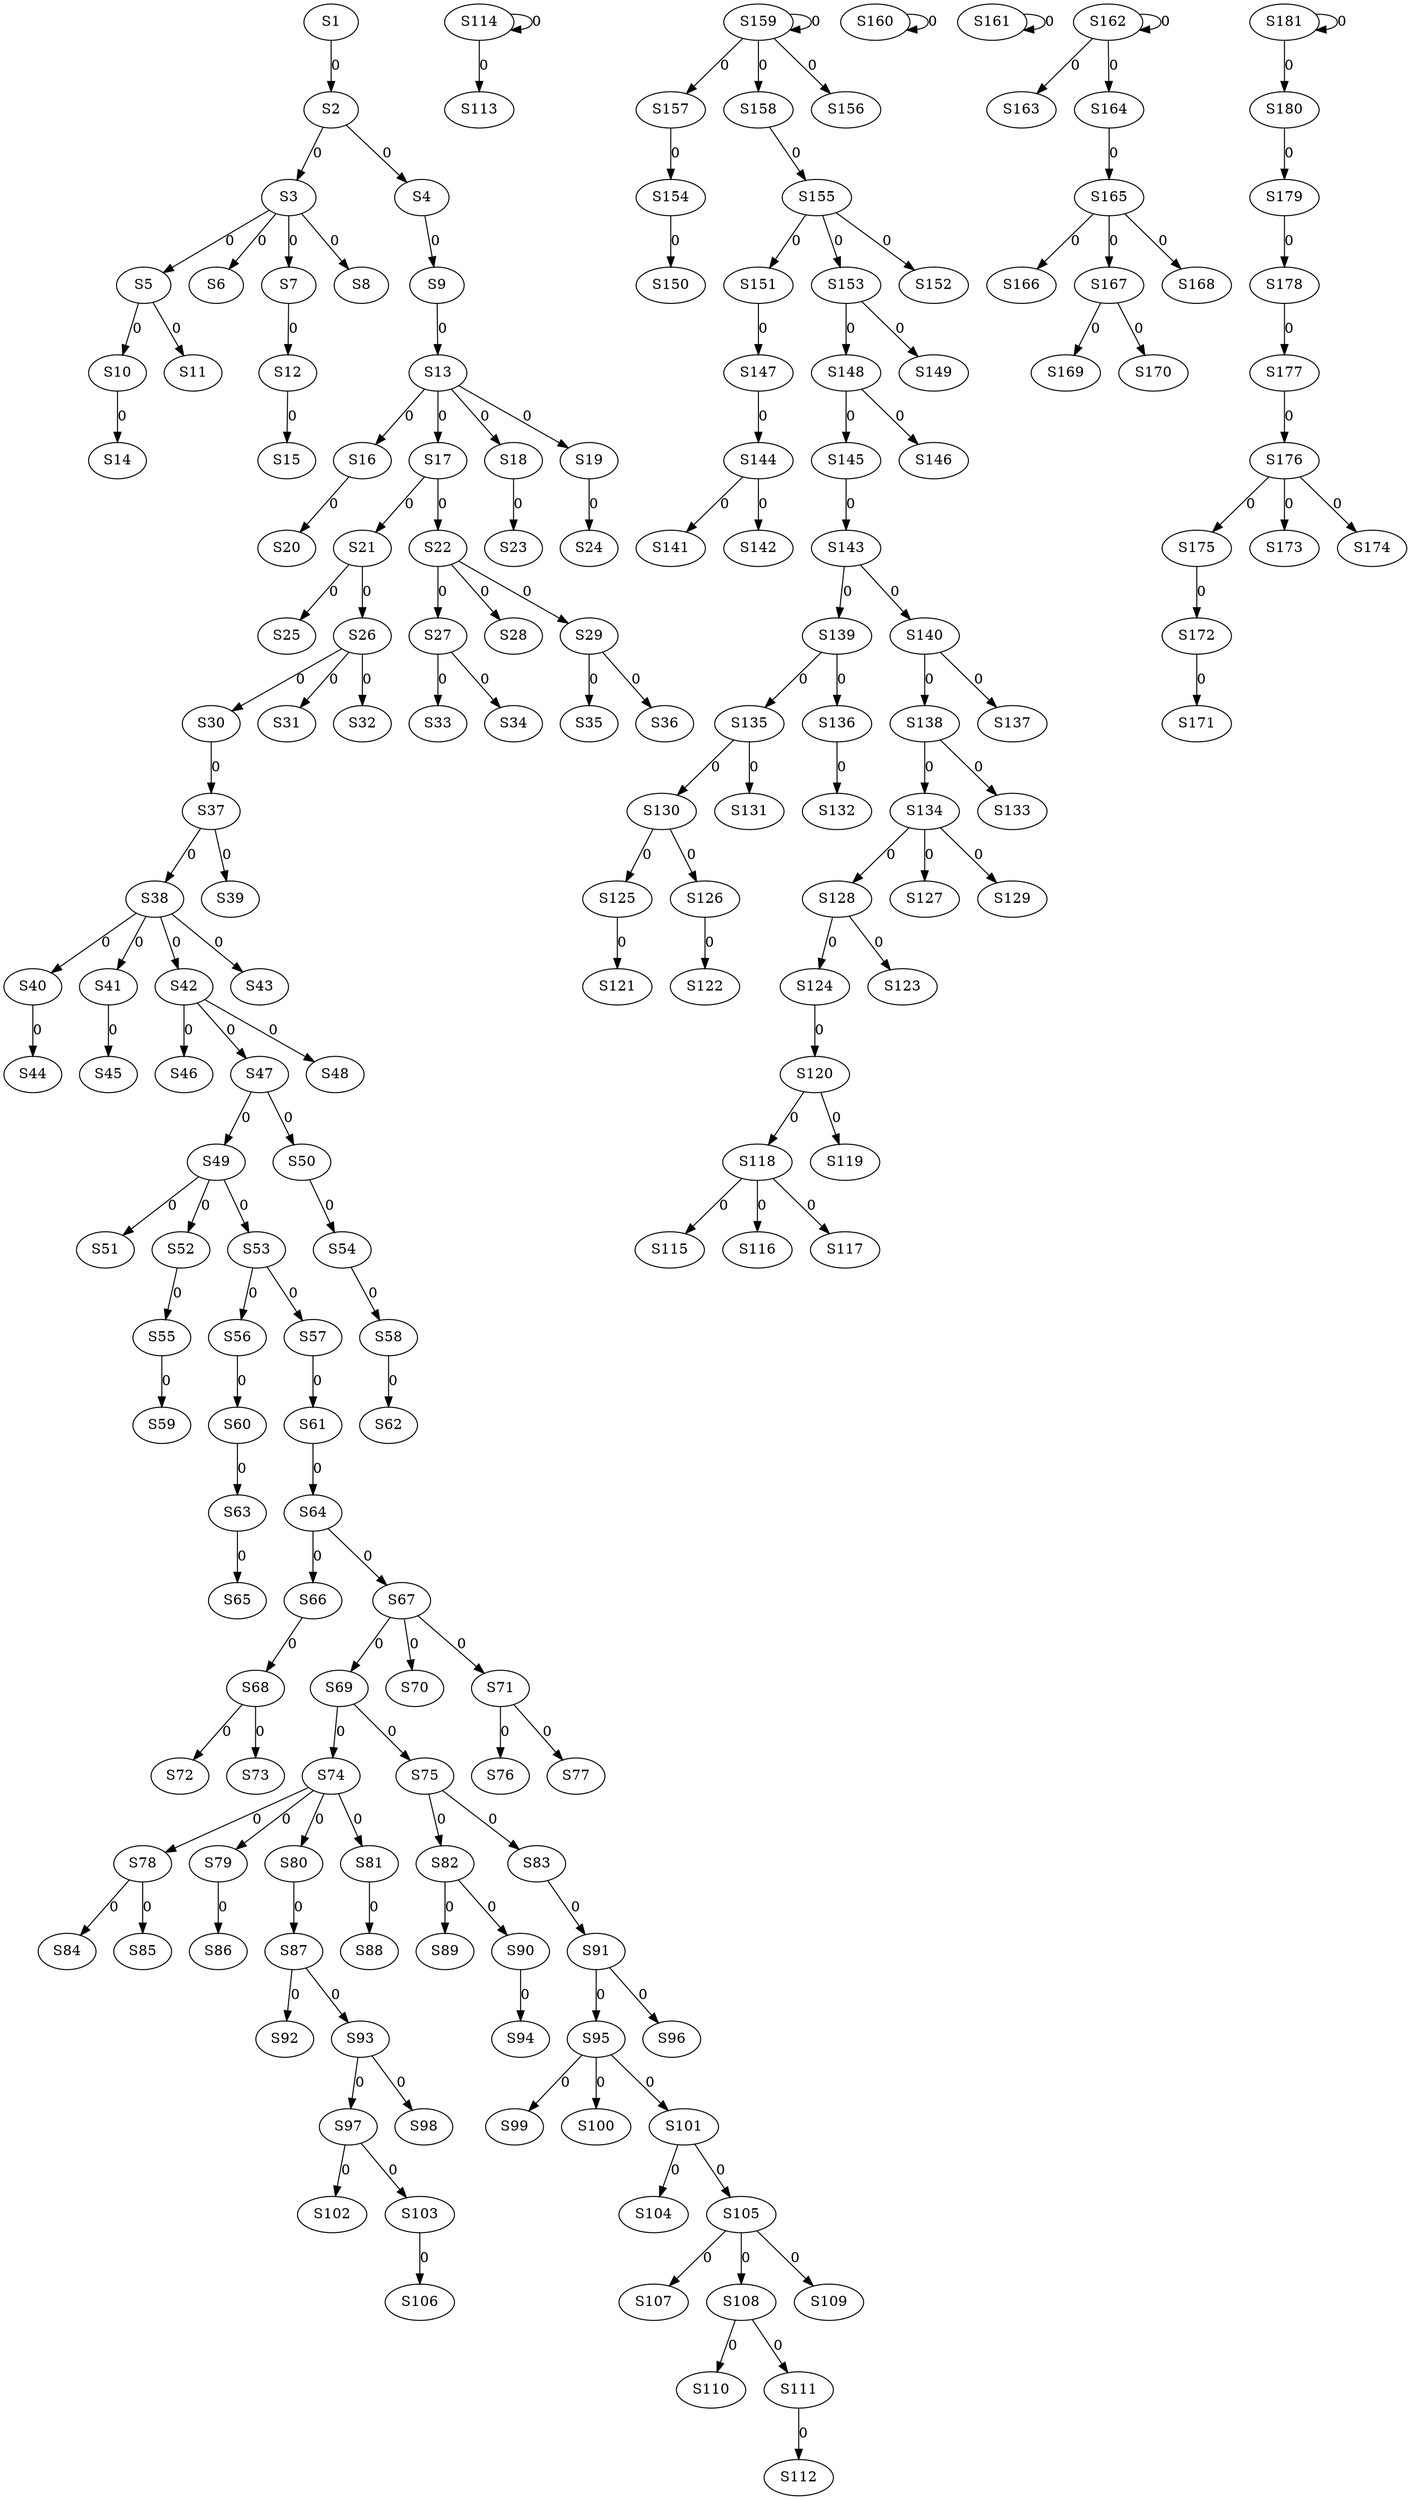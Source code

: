 strict digraph {
	S1 -> S2 [ label = 0 ];
	S2 -> S3 [ label = 0 ];
	S2 -> S4 [ label = 0 ];
	S3 -> S5 [ label = 0 ];
	S3 -> S6 [ label = 0 ];
	S3 -> S7 [ label = 0 ];
	S3 -> S8 [ label = 0 ];
	S4 -> S9 [ label = 0 ];
	S5 -> S10 [ label = 0 ];
	S5 -> S11 [ label = 0 ];
	S7 -> S12 [ label = 0 ];
	S9 -> S13 [ label = 0 ];
	S10 -> S14 [ label = 0 ];
	S12 -> S15 [ label = 0 ];
	S13 -> S16 [ label = 0 ];
	S13 -> S17 [ label = 0 ];
	S13 -> S18 [ label = 0 ];
	S13 -> S19 [ label = 0 ];
	S16 -> S20 [ label = 0 ];
	S17 -> S21 [ label = 0 ];
	S17 -> S22 [ label = 0 ];
	S18 -> S23 [ label = 0 ];
	S19 -> S24 [ label = 0 ];
	S21 -> S25 [ label = 0 ];
	S21 -> S26 [ label = 0 ];
	S22 -> S27 [ label = 0 ];
	S22 -> S28 [ label = 0 ];
	S22 -> S29 [ label = 0 ];
	S26 -> S30 [ label = 0 ];
	S26 -> S31 [ label = 0 ];
	S26 -> S32 [ label = 0 ];
	S27 -> S33 [ label = 0 ];
	S27 -> S34 [ label = 0 ];
	S29 -> S35 [ label = 0 ];
	S29 -> S36 [ label = 0 ];
	S30 -> S37 [ label = 0 ];
	S37 -> S38 [ label = 0 ];
	S37 -> S39 [ label = 0 ];
	S38 -> S40 [ label = 0 ];
	S38 -> S41 [ label = 0 ];
	S38 -> S42 [ label = 0 ];
	S38 -> S43 [ label = 0 ];
	S40 -> S44 [ label = 0 ];
	S41 -> S45 [ label = 0 ];
	S42 -> S46 [ label = 0 ];
	S42 -> S47 [ label = 0 ];
	S42 -> S48 [ label = 0 ];
	S47 -> S49 [ label = 0 ];
	S47 -> S50 [ label = 0 ];
	S49 -> S51 [ label = 0 ];
	S49 -> S52 [ label = 0 ];
	S49 -> S53 [ label = 0 ];
	S50 -> S54 [ label = 0 ];
	S52 -> S55 [ label = 0 ];
	S53 -> S56 [ label = 0 ];
	S53 -> S57 [ label = 0 ];
	S54 -> S58 [ label = 0 ];
	S55 -> S59 [ label = 0 ];
	S56 -> S60 [ label = 0 ];
	S57 -> S61 [ label = 0 ];
	S58 -> S62 [ label = 0 ];
	S60 -> S63 [ label = 0 ];
	S61 -> S64 [ label = 0 ];
	S63 -> S65 [ label = 0 ];
	S64 -> S66 [ label = 0 ];
	S64 -> S67 [ label = 0 ];
	S66 -> S68 [ label = 0 ];
	S67 -> S69 [ label = 0 ];
	S67 -> S70 [ label = 0 ];
	S67 -> S71 [ label = 0 ];
	S68 -> S72 [ label = 0 ];
	S68 -> S73 [ label = 0 ];
	S69 -> S74 [ label = 0 ];
	S69 -> S75 [ label = 0 ];
	S71 -> S76 [ label = 0 ];
	S71 -> S77 [ label = 0 ];
	S74 -> S78 [ label = 0 ];
	S74 -> S79 [ label = 0 ];
	S74 -> S80 [ label = 0 ];
	S74 -> S81 [ label = 0 ];
	S75 -> S82 [ label = 0 ];
	S75 -> S83 [ label = 0 ];
	S78 -> S84 [ label = 0 ];
	S78 -> S85 [ label = 0 ];
	S79 -> S86 [ label = 0 ];
	S80 -> S87 [ label = 0 ];
	S81 -> S88 [ label = 0 ];
	S82 -> S89 [ label = 0 ];
	S82 -> S90 [ label = 0 ];
	S83 -> S91 [ label = 0 ];
	S87 -> S92 [ label = 0 ];
	S87 -> S93 [ label = 0 ];
	S90 -> S94 [ label = 0 ];
	S91 -> S95 [ label = 0 ];
	S91 -> S96 [ label = 0 ];
	S93 -> S97 [ label = 0 ];
	S93 -> S98 [ label = 0 ];
	S95 -> S99 [ label = 0 ];
	S95 -> S100 [ label = 0 ];
	S95 -> S101 [ label = 0 ];
	S97 -> S102 [ label = 0 ];
	S97 -> S103 [ label = 0 ];
	S101 -> S104 [ label = 0 ];
	S101 -> S105 [ label = 0 ];
	S103 -> S106 [ label = 0 ];
	S105 -> S107 [ label = 0 ];
	S105 -> S108 [ label = 0 ];
	S105 -> S109 [ label = 0 ];
	S108 -> S110 [ label = 0 ];
	S108 -> S111 [ label = 0 ];
	S111 -> S112 [ label = 0 ];
	S114 -> S113 [ label = 0 ];
	S114 -> S114 [ label = 0 ];
	S118 -> S115 [ label = 0 ];
	S118 -> S116 [ label = 0 ];
	S118 -> S117 [ label = 0 ];
	S120 -> S118 [ label = 0 ];
	S120 -> S119 [ label = 0 ];
	S124 -> S120 [ label = 0 ];
	S125 -> S121 [ label = 0 ];
	S126 -> S122 [ label = 0 ];
	S128 -> S123 [ label = 0 ];
	S128 -> S124 [ label = 0 ];
	S130 -> S125 [ label = 0 ];
	S130 -> S126 [ label = 0 ];
	S134 -> S127 [ label = 0 ];
	S134 -> S128 [ label = 0 ];
	S134 -> S129 [ label = 0 ];
	S135 -> S130 [ label = 0 ];
	S135 -> S131 [ label = 0 ];
	S136 -> S132 [ label = 0 ];
	S138 -> S133 [ label = 0 ];
	S138 -> S134 [ label = 0 ];
	S139 -> S135 [ label = 0 ];
	S139 -> S136 [ label = 0 ];
	S140 -> S137 [ label = 0 ];
	S140 -> S138 [ label = 0 ];
	S143 -> S139 [ label = 0 ];
	S143 -> S140 [ label = 0 ];
	S144 -> S141 [ label = 0 ];
	S144 -> S142 [ label = 0 ];
	S145 -> S143 [ label = 0 ];
	S147 -> S144 [ label = 0 ];
	S148 -> S145 [ label = 0 ];
	S148 -> S146 [ label = 0 ];
	S151 -> S147 [ label = 0 ];
	S153 -> S148 [ label = 0 ];
	S153 -> S149 [ label = 0 ];
	S154 -> S150 [ label = 0 ];
	S155 -> S151 [ label = 0 ];
	S155 -> S152 [ label = 0 ];
	S155 -> S153 [ label = 0 ];
	S157 -> S154 [ label = 0 ];
	S158 -> S155 [ label = 0 ];
	S159 -> S156 [ label = 0 ];
	S159 -> S157 [ label = 0 ];
	S159 -> S158 [ label = 0 ];
	S159 -> S159 [ label = 0 ];
	S160 -> S160 [ label = 0 ];
	S161 -> S161 [ label = 0 ];
	S162 -> S162 [ label = 0 ];
	S162 -> S163 [ label = 0 ];
	S162 -> S164 [ label = 0 ];
	S164 -> S165 [ label = 0 ];
	S165 -> S166 [ label = 0 ];
	S165 -> S167 [ label = 0 ];
	S165 -> S168 [ label = 0 ];
	S167 -> S169 [ label = 0 ];
	S167 -> S170 [ label = 0 ];
	S172 -> S171 [ label = 0 ];
	S175 -> S172 [ label = 0 ];
	S176 -> S173 [ label = 0 ];
	S176 -> S174 [ label = 0 ];
	S176 -> S175 [ label = 0 ];
	S177 -> S176 [ label = 0 ];
	S178 -> S177 [ label = 0 ];
	S179 -> S178 [ label = 0 ];
	S180 -> S179 [ label = 0 ];
	S181 -> S180 [ label = 0 ];
	S181 -> S181 [ label = 0 ];
}
